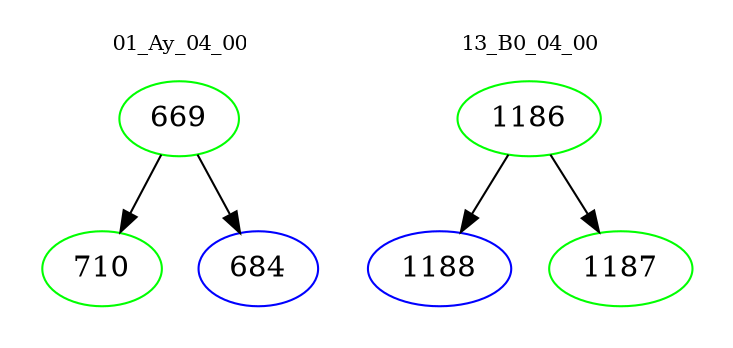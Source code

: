 digraph{
subgraph cluster_0 {
color = white
label = "01_Ay_04_00";
fontsize=10;
T0_669 [label="669", color="green"]
T0_669 -> T0_710 [color="black"]
T0_710 [label="710", color="green"]
T0_669 -> T0_684 [color="black"]
T0_684 [label="684", color="blue"]
}
subgraph cluster_1 {
color = white
label = "13_B0_04_00";
fontsize=10;
T1_1186 [label="1186", color="green"]
T1_1186 -> T1_1188 [color="black"]
T1_1188 [label="1188", color="blue"]
T1_1186 -> T1_1187 [color="black"]
T1_1187 [label="1187", color="green"]
}
}
